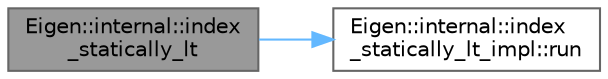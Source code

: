 digraph "Eigen::internal::index_statically_lt"
{
 // LATEX_PDF_SIZE
  bgcolor="transparent";
  edge [fontname=Helvetica,fontsize=10,labelfontname=Helvetica,labelfontsize=10];
  node [fontname=Helvetica,fontsize=10,shape=box,height=0.2,width=0.4];
  rankdir="LR";
  Node1 [id="Node000001",label="Eigen::internal::index\l_statically_lt",height=0.2,width=0.4,color="gray40", fillcolor="grey60", style="filled", fontcolor="black",tooltip=" "];
  Node1 -> Node2 [id="edge2_Node000001_Node000002",color="steelblue1",style="solid",tooltip=" "];
  Node2 [id="Node000002",label="Eigen::internal::index\l_statically_lt_impl::run",height=0.2,width=0.4,color="grey40", fillcolor="white", style="filled",URL="$struct_eigen_1_1internal_1_1index__statically__lt__impl.html#aa6738461e1b53e246edf6cb30671dcde",tooltip=" "];
}
